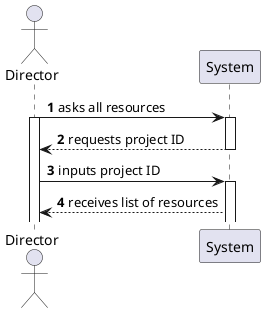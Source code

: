 @startuml
'https://plantuml.com/sequence-diagram

autonumber

actor Director as dir
participant System

dir -> System : asks all resources
activate dir
activate System

System --> dir : requests project ID
deactivate System
dir -> System : inputs project ID
activate System
System --> dir : receives list of resources
@enduml